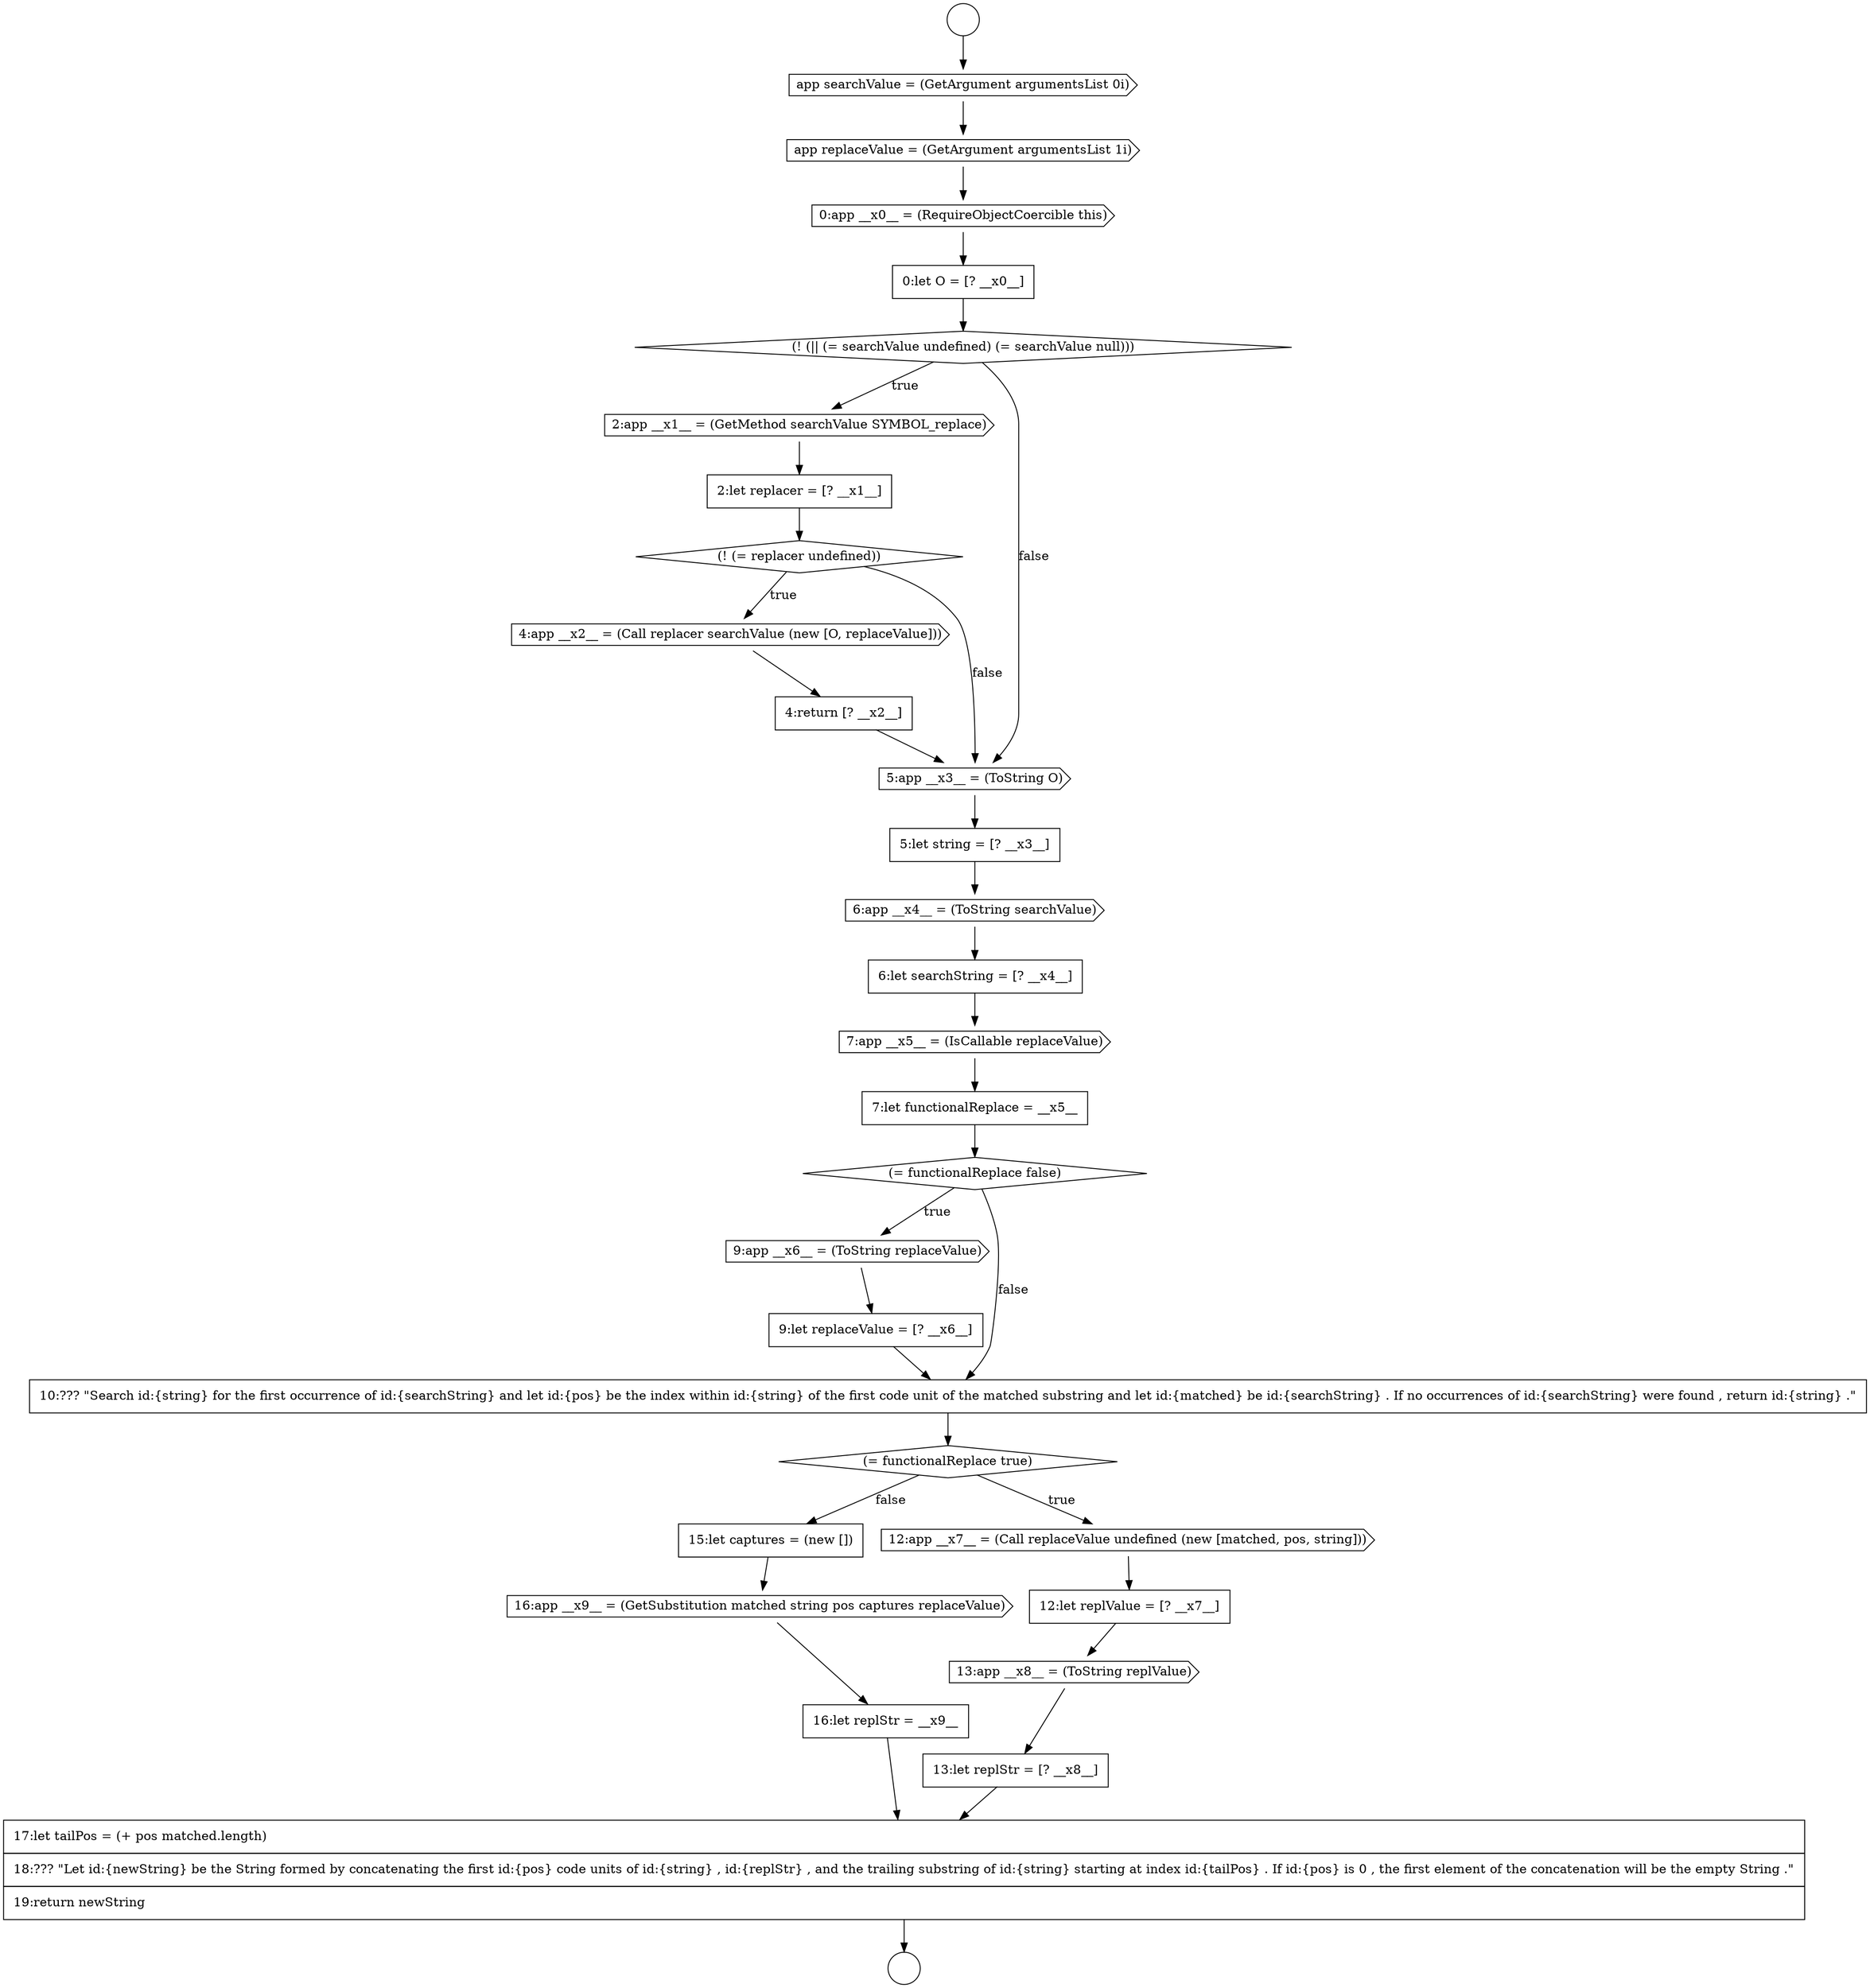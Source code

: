digraph {
  node12334 [shape=none, margin=0, label=<<font color="black">
    <table border="0" cellborder="1" cellspacing="0" cellpadding="10">
      <tr><td align="left">13:let replStr = [? __x8__]</td></tr>
    </table>
  </font>> color="black" fillcolor="white" style=filled]
  node12324 [shape=cds, label=<<font color="black">7:app __x5__ = (IsCallable replaceValue)</font>> color="black" fillcolor="white" style=filled]
  node12319 [shape=none, margin=0, label=<<font color="black">
    <table border="0" cellborder="1" cellspacing="0" cellpadding="10">
      <tr><td align="left">4:return [? __x2__]</td></tr>
    </table>
  </font>> color="black" fillcolor="white" style=filled]
  node12333 [shape=cds, label=<<font color="black">13:app __x8__ = (ToString replValue)</font>> color="black" fillcolor="white" style=filled]
  node12321 [shape=none, margin=0, label=<<font color="black">
    <table border="0" cellborder="1" cellspacing="0" cellpadding="10">
      <tr><td align="left">5:let string = [? __x3__]</td></tr>
    </table>
  </font>> color="black" fillcolor="white" style=filled]
  node12310 [shape=cds, label=<<font color="black">app searchValue = (GetArgument argumentsList 0i)</font>> color="black" fillcolor="white" style=filled]
  node12327 [shape=cds, label=<<font color="black">9:app __x6__ = (ToString replaceValue)</font>> color="black" fillcolor="white" style=filled]
  node12337 [shape=none, margin=0, label=<<font color="black">
    <table border="0" cellborder="1" cellspacing="0" cellpadding="10">
      <tr><td align="left">16:let replStr = __x9__</td></tr>
    </table>
  </font>> color="black" fillcolor="white" style=filled]
  node12326 [shape=diamond, label=<<font color="black">(= functionalReplace false)</font>> color="black" fillcolor="white" style=filled]
  node12328 [shape=none, margin=0, label=<<font color="black">
    <table border="0" cellborder="1" cellspacing="0" cellpadding="10">
      <tr><td align="left">9:let replaceValue = [? __x6__]</td></tr>
    </table>
  </font>> color="black" fillcolor="white" style=filled]
  node12330 [shape=diamond, label=<<font color="black">(= functionalReplace true)</font>> color="black" fillcolor="white" style=filled]
  node12311 [shape=cds, label=<<font color="black">app replaceValue = (GetArgument argumentsList 1i)</font>> color="black" fillcolor="white" style=filled]
  node12315 [shape=cds, label=<<font color="black">2:app __x1__ = (GetMethod searchValue SYMBOL_replace)</font>> color="black" fillcolor="white" style=filled]
  node12325 [shape=none, margin=0, label=<<font color="black">
    <table border="0" cellborder="1" cellspacing="0" cellpadding="10">
      <tr><td align="left">7:let functionalReplace = __x5__</td></tr>
    </table>
  </font>> color="black" fillcolor="white" style=filled]
  node12314 [shape=diamond, label=<<font color="black">(! (|| (= searchValue undefined) (= searchValue null)))</font>> color="black" fillcolor="white" style=filled]
  node12329 [shape=none, margin=0, label=<<font color="black">
    <table border="0" cellborder="1" cellspacing="0" cellpadding="10">
      <tr><td align="left">10:??? &quot;Search id:{string} for the first occurrence of id:{searchString} and let id:{pos} be the index within id:{string} of the first code unit of the matched substring and let id:{matched} be id:{searchString} . If no occurrences of id:{searchString} were found , return id:{string} .&quot;</td></tr>
    </table>
  </font>> color="black" fillcolor="white" style=filled]
  node12318 [shape=cds, label=<<font color="black">4:app __x2__ = (Call replacer searchValue (new [O, replaceValue]))</font>> color="black" fillcolor="white" style=filled]
  node12317 [shape=diamond, label=<<font color="black">(! (= replacer undefined))</font>> color="black" fillcolor="white" style=filled]
  node12322 [shape=cds, label=<<font color="black">6:app __x4__ = (ToString searchValue)</font>> color="black" fillcolor="white" style=filled]
  node12336 [shape=cds, label=<<font color="black">16:app __x9__ = (GetSubstitution matched string pos captures replaceValue)</font>> color="black" fillcolor="white" style=filled]
  node12309 [shape=circle label=" " color="black" fillcolor="white" style=filled]
  node12308 [shape=circle label=" " color="black" fillcolor="white" style=filled]
  node12332 [shape=none, margin=0, label=<<font color="black">
    <table border="0" cellborder="1" cellspacing="0" cellpadding="10">
      <tr><td align="left">12:let replValue = [? __x7__]</td></tr>
    </table>
  </font>> color="black" fillcolor="white" style=filled]
  node12313 [shape=none, margin=0, label=<<font color="black">
    <table border="0" cellborder="1" cellspacing="0" cellpadding="10">
      <tr><td align="left">0:let O = [? __x0__]</td></tr>
    </table>
  </font>> color="black" fillcolor="white" style=filled]
  node12338 [shape=none, margin=0, label=<<font color="black">
    <table border="0" cellborder="1" cellspacing="0" cellpadding="10">
      <tr><td align="left">17:let tailPos = (+ pos matched.length)</td></tr>
      <tr><td align="left">18:??? &quot;Let id:{newString} be the String formed by concatenating the first id:{pos} code units of id:{string} , id:{replStr} , and the trailing substring of id:{string} starting at index id:{tailPos} . If id:{pos} is 0 , the first element of the concatenation will be the empty String .&quot;</td></tr>
      <tr><td align="left">19:return newString</td></tr>
    </table>
  </font>> color="black" fillcolor="white" style=filled]
  node12323 [shape=none, margin=0, label=<<font color="black">
    <table border="0" cellborder="1" cellspacing="0" cellpadding="10">
      <tr><td align="left">6:let searchString = [? __x4__]</td></tr>
    </table>
  </font>> color="black" fillcolor="white" style=filled]
  node12312 [shape=cds, label=<<font color="black">0:app __x0__ = (RequireObjectCoercible this)</font>> color="black" fillcolor="white" style=filled]
  node12335 [shape=none, margin=0, label=<<font color="black">
    <table border="0" cellborder="1" cellspacing="0" cellpadding="10">
      <tr><td align="left">15:let captures = (new [])</td></tr>
    </table>
  </font>> color="black" fillcolor="white" style=filled]
  node12320 [shape=cds, label=<<font color="black">5:app __x3__ = (ToString O)</font>> color="black" fillcolor="white" style=filled]
  node12331 [shape=cds, label=<<font color="black">12:app __x7__ = (Call replaceValue undefined (new [matched, pos, string]))</font>> color="black" fillcolor="white" style=filled]
  node12316 [shape=none, margin=0, label=<<font color="black">
    <table border="0" cellborder="1" cellspacing="0" cellpadding="10">
      <tr><td align="left">2:let replacer = [? __x1__]</td></tr>
    </table>
  </font>> color="black" fillcolor="white" style=filled]
  node12321 -> node12322 [ color="black"]
  node12333 -> node12334 [ color="black"]
  node12308 -> node12310 [ color="black"]
  node12319 -> node12320 [ color="black"]
  node12324 -> node12325 [ color="black"]
  node12322 -> node12323 [ color="black"]
  node12337 -> node12338 [ color="black"]
  node12313 -> node12314 [ color="black"]
  node12326 -> node12327 [label=<<font color="black">true</font>> color="black"]
  node12326 -> node12329 [label=<<font color="black">false</font>> color="black"]
  node12338 -> node12309 [ color="black"]
  node12330 -> node12331 [label=<<font color="black">true</font>> color="black"]
  node12330 -> node12335 [label=<<font color="black">false</font>> color="black"]
  node12315 -> node12316 [ color="black"]
  node12310 -> node12311 [ color="black"]
  node12336 -> node12337 [ color="black"]
  node12317 -> node12318 [label=<<font color="black">true</font>> color="black"]
  node12317 -> node12320 [label=<<font color="black">false</font>> color="black"]
  node12332 -> node12333 [ color="black"]
  node12325 -> node12326 [ color="black"]
  node12327 -> node12328 [ color="black"]
  node12316 -> node12317 [ color="black"]
  node12335 -> node12336 [ color="black"]
  node12329 -> node12330 [ color="black"]
  node12311 -> node12312 [ color="black"]
  node12331 -> node12332 [ color="black"]
  node12314 -> node12315 [label=<<font color="black">true</font>> color="black"]
  node12314 -> node12320 [label=<<font color="black">false</font>> color="black"]
  node12323 -> node12324 [ color="black"]
  node12312 -> node12313 [ color="black"]
  node12334 -> node12338 [ color="black"]
  node12328 -> node12329 [ color="black"]
  node12320 -> node12321 [ color="black"]
  node12318 -> node12319 [ color="black"]
}
